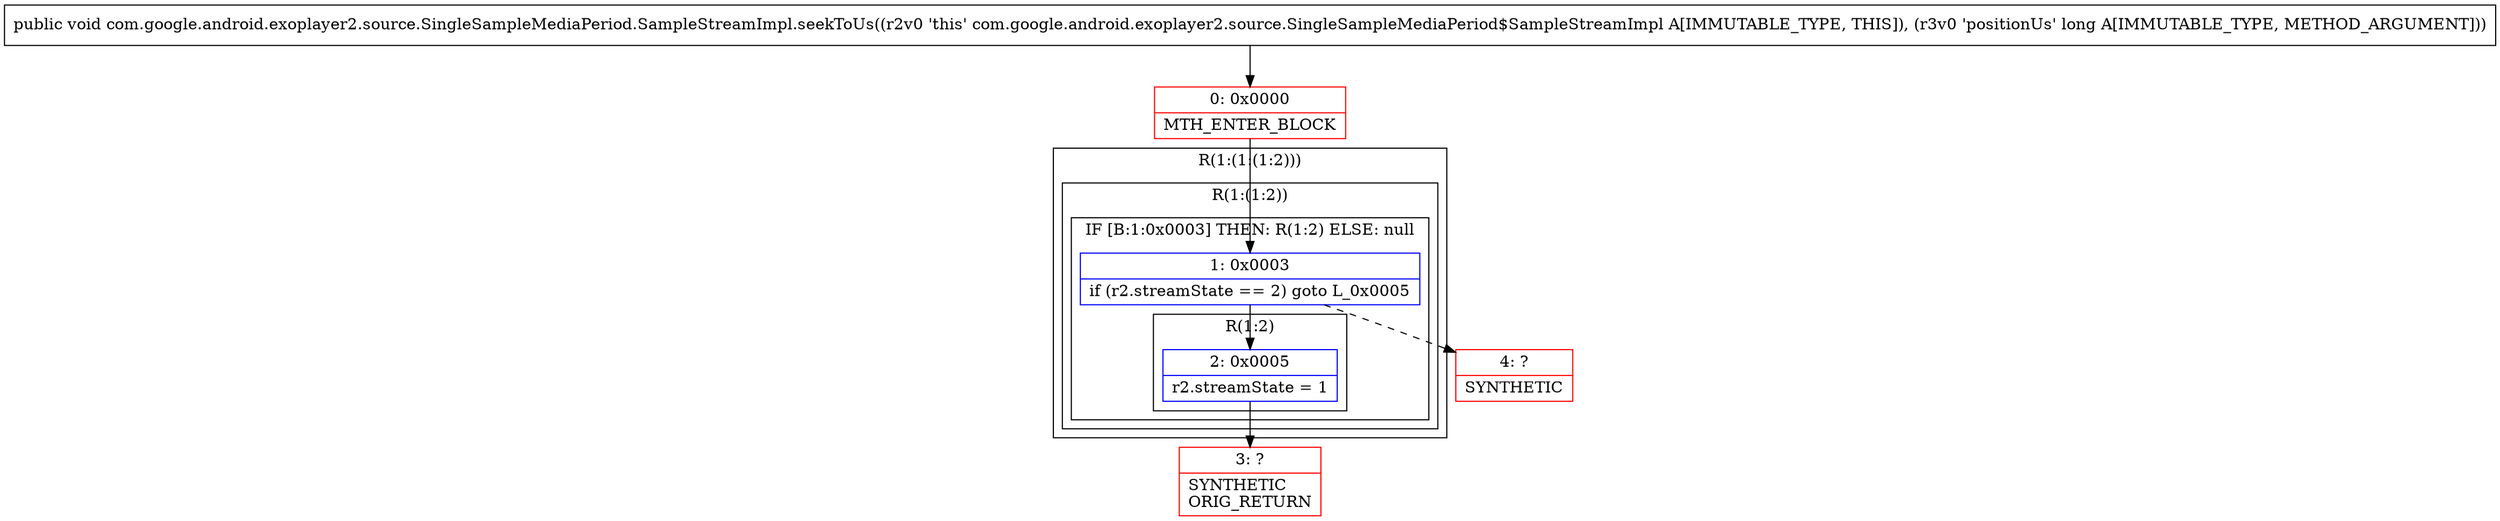 digraph "CFG forcom.google.android.exoplayer2.source.SingleSampleMediaPeriod.SampleStreamImpl.seekToUs(J)V" {
subgraph cluster_Region_1327761807 {
label = "R(1:(1:(1:2)))";
node [shape=record,color=blue];
subgraph cluster_Region_1807832772 {
label = "R(1:(1:2))";
node [shape=record,color=blue];
subgraph cluster_IfRegion_1722130345 {
label = "IF [B:1:0x0003] THEN: R(1:2) ELSE: null";
node [shape=record,color=blue];
Node_1 [shape=record,label="{1\:\ 0x0003|if (r2.streamState == 2) goto L_0x0005\l}"];
subgraph cluster_Region_562411121 {
label = "R(1:2)";
node [shape=record,color=blue];
Node_2 [shape=record,label="{2\:\ 0x0005|r2.streamState = 1\l}"];
}
}
}
}
Node_0 [shape=record,color=red,label="{0\:\ 0x0000|MTH_ENTER_BLOCK\l}"];
Node_3 [shape=record,color=red,label="{3\:\ ?|SYNTHETIC\lORIG_RETURN\l}"];
Node_4 [shape=record,color=red,label="{4\:\ ?|SYNTHETIC\l}"];
MethodNode[shape=record,label="{public void com.google.android.exoplayer2.source.SingleSampleMediaPeriod.SampleStreamImpl.seekToUs((r2v0 'this' com.google.android.exoplayer2.source.SingleSampleMediaPeriod$SampleStreamImpl A[IMMUTABLE_TYPE, THIS]), (r3v0 'positionUs' long A[IMMUTABLE_TYPE, METHOD_ARGUMENT])) }"];
MethodNode -> Node_0;
Node_1 -> Node_2;
Node_1 -> Node_4[style=dashed];
Node_2 -> Node_3;
Node_0 -> Node_1;
}

